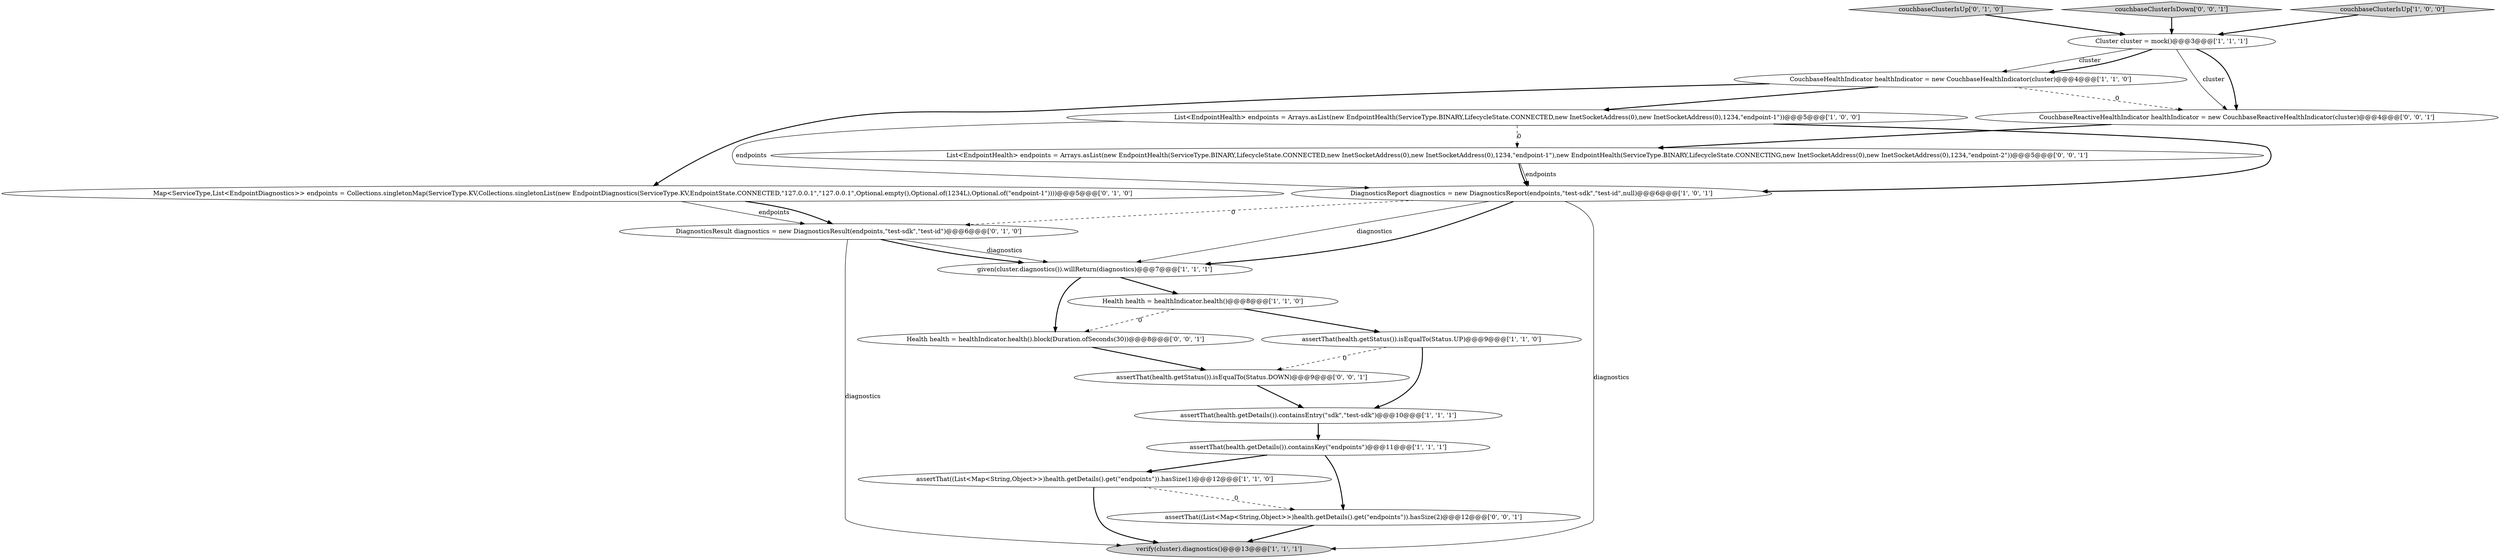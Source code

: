 digraph {
5 [style = filled, label = "CouchbaseHealthIndicator healthIndicator = new CouchbaseHealthIndicator(cluster)@@@4@@@['1', '1', '0']", fillcolor = white, shape = ellipse image = "AAA0AAABBB1BBB"];
6 [style = filled, label = "given(cluster.diagnostics()).willReturn(diagnostics)@@@7@@@['1', '1', '1']", fillcolor = white, shape = ellipse image = "AAA0AAABBB1BBB"];
0 [style = filled, label = "List<EndpointHealth> endpoints = Arrays.asList(new EndpointHealth(ServiceType.BINARY,LifecycleState.CONNECTED,new InetSocketAddress(0),new InetSocketAddress(0),1234,\"endpoint-1\"))@@@5@@@['1', '0', '0']", fillcolor = white, shape = ellipse image = "AAA0AAABBB1BBB"];
4 [style = filled, label = "assertThat(health.getStatus()).isEqualTo(Status.UP)@@@9@@@['1', '1', '0']", fillcolor = white, shape = ellipse image = "AAA0AAABBB1BBB"];
10 [style = filled, label = "assertThat(health.getDetails()).containsKey(\"endpoints\")@@@11@@@['1', '1', '1']", fillcolor = white, shape = ellipse image = "AAA0AAABBB1BBB"];
13 [style = filled, label = "Map<ServiceType,List<EndpointDiagnostics>> endpoints = Collections.singletonMap(ServiceType.KV,Collections.singletonList(new EndpointDiagnostics(ServiceType.KV,EndpointState.CONNECTED,\"127.0.0.1\",\"127.0.0.1\",Optional.empty(),Optional.of(1234L),Optional.of(\"endpoint-1\"))))@@@5@@@['0', '1', '0']", fillcolor = white, shape = ellipse image = "AAA0AAABBB2BBB"];
11 [style = filled, label = "verify(cluster).diagnostics()@@@13@@@['1', '1', '1']", fillcolor = lightgray, shape = ellipse image = "AAA0AAABBB1BBB"];
12 [style = filled, label = "couchbaseClusterIsUp['0', '1', '0']", fillcolor = lightgray, shape = diamond image = "AAA0AAABBB2BBB"];
3 [style = filled, label = "assertThat((List<Map<String,Object>>)health.getDetails().get(\"endpoints\")).hasSize(1)@@@12@@@['1', '1', '0']", fillcolor = white, shape = ellipse image = "AAA0AAABBB1BBB"];
18 [style = filled, label = "CouchbaseReactiveHealthIndicator healthIndicator = new CouchbaseReactiveHealthIndicator(cluster)@@@4@@@['0', '0', '1']", fillcolor = white, shape = ellipse image = "AAA0AAABBB3BBB"];
19 [style = filled, label = "couchbaseClusterIsDown['0', '0', '1']", fillcolor = lightgray, shape = diamond image = "AAA0AAABBB3BBB"];
7 [style = filled, label = "assertThat(health.getDetails()).containsEntry(\"sdk\",\"test-sdk\")@@@10@@@['1', '1', '1']", fillcolor = white, shape = ellipse image = "AAA0AAABBB1BBB"];
1 [style = filled, label = "couchbaseClusterIsUp['1', '0', '0']", fillcolor = lightgray, shape = diamond image = "AAA0AAABBB1BBB"];
15 [style = filled, label = "Health health = healthIndicator.health().block(Duration.ofSeconds(30))@@@8@@@['0', '0', '1']", fillcolor = white, shape = ellipse image = "AAA0AAABBB3BBB"];
14 [style = filled, label = "DiagnosticsResult diagnostics = new DiagnosticsResult(endpoints,\"test-sdk\",\"test-id\")@@@6@@@['0', '1', '0']", fillcolor = white, shape = ellipse image = "AAA1AAABBB2BBB"];
8 [style = filled, label = "Cluster cluster = mock()@@@3@@@['1', '1', '1']", fillcolor = white, shape = ellipse image = "AAA0AAABBB1BBB"];
9 [style = filled, label = "DiagnosticsReport diagnostics = new DiagnosticsReport(endpoints,\"test-sdk\",\"test-id\",null)@@@6@@@['1', '0', '1']", fillcolor = white, shape = ellipse image = "AAA0AAABBB1BBB"];
16 [style = filled, label = "List<EndpointHealth> endpoints = Arrays.asList(new EndpointHealth(ServiceType.BINARY,LifecycleState.CONNECTED,new InetSocketAddress(0),new InetSocketAddress(0),1234,\"endpoint-1\"),new EndpointHealth(ServiceType.BINARY,LifecycleState.CONNECTING,new InetSocketAddress(0),new InetSocketAddress(0),1234,\"endpoint-2\"))@@@5@@@['0', '0', '1']", fillcolor = white, shape = ellipse image = "AAA0AAABBB3BBB"];
17 [style = filled, label = "assertThat(health.getStatus()).isEqualTo(Status.DOWN)@@@9@@@['0', '0', '1']", fillcolor = white, shape = ellipse image = "AAA0AAABBB3BBB"];
2 [style = filled, label = "Health health = healthIndicator.health()@@@8@@@['1', '1', '0']", fillcolor = white, shape = ellipse image = "AAA0AAABBB1BBB"];
20 [style = filled, label = "assertThat((List<Map<String,Object>>)health.getDetails().get(\"endpoints\")).hasSize(2)@@@12@@@['0', '0', '1']", fillcolor = white, shape = ellipse image = "AAA0AAABBB3BBB"];
10->20 [style = bold, label=""];
3->20 [style = dashed, label="0"];
3->11 [style = bold, label=""];
4->7 [style = bold, label=""];
14->11 [style = solid, label="diagnostics"];
8->5 [style = solid, label="cluster"];
8->5 [style = bold, label=""];
2->4 [style = bold, label=""];
6->15 [style = bold, label=""];
7->10 [style = bold, label=""];
0->9 [style = solid, label="endpoints"];
19->8 [style = bold, label=""];
1->8 [style = bold, label=""];
0->9 [style = bold, label=""];
4->17 [style = dashed, label="0"];
9->6 [style = solid, label="diagnostics"];
2->15 [style = dashed, label="0"];
14->6 [style = solid, label="diagnostics"];
5->18 [style = dashed, label="0"];
10->3 [style = bold, label=""];
5->13 [style = bold, label=""];
6->2 [style = bold, label=""];
9->6 [style = bold, label=""];
8->18 [style = bold, label=""];
0->16 [style = dashed, label="0"];
13->14 [style = solid, label="endpoints"];
5->0 [style = bold, label=""];
9->14 [style = dashed, label="0"];
16->9 [style = solid, label="endpoints"];
9->11 [style = solid, label="diagnostics"];
18->16 [style = bold, label=""];
14->6 [style = bold, label=""];
8->18 [style = solid, label="cluster"];
17->7 [style = bold, label=""];
13->14 [style = bold, label=""];
20->11 [style = bold, label=""];
12->8 [style = bold, label=""];
16->9 [style = bold, label=""];
15->17 [style = bold, label=""];
}
